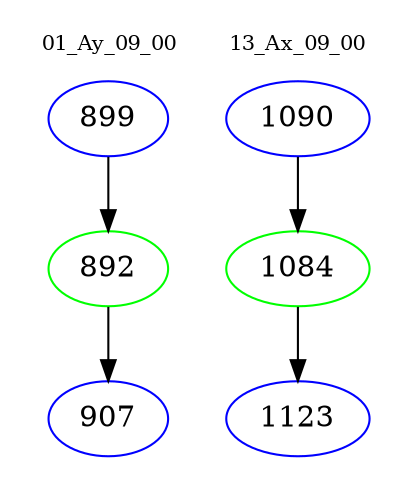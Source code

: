 digraph{
subgraph cluster_0 {
color = white
label = "01_Ay_09_00";
fontsize=10;
T0_899 [label="899", color="blue"]
T0_899 -> T0_892 [color="black"]
T0_892 [label="892", color="green"]
T0_892 -> T0_907 [color="black"]
T0_907 [label="907", color="blue"]
}
subgraph cluster_1 {
color = white
label = "13_Ax_09_00";
fontsize=10;
T1_1090 [label="1090", color="blue"]
T1_1090 -> T1_1084 [color="black"]
T1_1084 [label="1084", color="green"]
T1_1084 -> T1_1123 [color="black"]
T1_1123 [label="1123", color="blue"]
}
}
